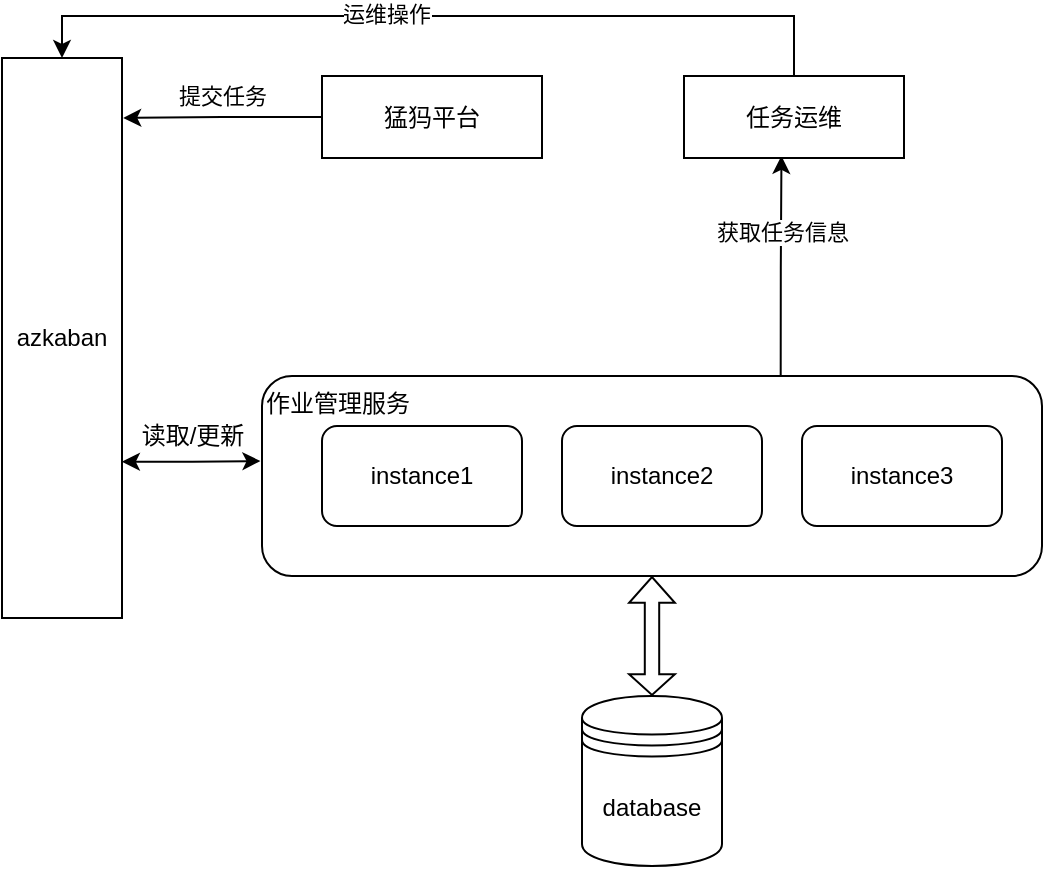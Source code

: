 <mxfile version="14.9.6" type="github">
  <diagram id="mZfhixNXZOIVuUxZR6Ya" name="第 1 页">
    <mxGraphModel dx="813" dy="435" grid="1" gridSize="10" guides="1" tooltips="1" connect="1" arrows="1" fold="1" page="1" pageScale="1" pageWidth="827" pageHeight="1169" math="0" shadow="0">
      <root>
        <mxCell id="0" />
        <mxCell id="1" parent="0" />
        <mxCell id="lOgmBhLKBQTDchqgfmT8-24" style="edgeStyle=orthogonalEdgeStyle;rounded=0;orthogonalLoop=1;jettySize=auto;html=1;exitX=0.5;exitY=1;exitDx=0;exitDy=0;entryX=0.5;entryY=0;entryDx=0;entryDy=0;startArrow=classic;startFill=1;endArrow=classic;endFill=1;shape=flexArrow;width=7.2;startSize=3.954;endSize=3.132;startWidth=14.667;endWidth=14.667;" edge="1" parent="1" source="lOgmBhLKBQTDchqgfmT8-13" target="lOgmBhLKBQTDchqgfmT8-1">
          <mxGeometry relative="1" as="geometry" />
        </mxCell>
        <mxCell id="lOgmBhLKBQTDchqgfmT8-29" style="edgeStyle=orthogonalEdgeStyle;rounded=0;orthogonalLoop=1;jettySize=auto;html=1;exitX=0.665;exitY=-0.001;exitDx=0;exitDy=0;startArrow=none;startFill=0;endArrow=classic;endFill=1;exitPerimeter=0;entryX=0.443;entryY=0.974;entryDx=0;entryDy=0;entryPerimeter=0;" edge="1" parent="1" source="lOgmBhLKBQTDchqgfmT8-13" target="lOgmBhLKBQTDchqgfmT8-16">
          <mxGeometry relative="1" as="geometry">
            <mxPoint x="439" y="182" as="targetPoint" />
          </mxGeometry>
        </mxCell>
        <mxCell id="lOgmBhLKBQTDchqgfmT8-30" value="获取任务信息" style="edgeLabel;html=1;align=center;verticalAlign=middle;resizable=0;points=[];" vertex="1" connectable="0" parent="lOgmBhLKBQTDchqgfmT8-29">
          <mxGeometry x="0.303" relative="1" as="geometry">
            <mxPoint as="offset" />
          </mxGeometry>
        </mxCell>
        <mxCell id="lOgmBhLKBQTDchqgfmT8-13" value="作业管理服务" style="rounded=1;whiteSpace=wrap;html=1;horizontal=1;align=left;verticalAlign=top;" vertex="1" parent="1">
          <mxGeometry x="180" y="300" width="390" height="100" as="geometry" />
        </mxCell>
        <mxCell id="lOgmBhLKBQTDchqgfmT8-1" value="database" style="shape=datastore;whiteSpace=wrap;html=1;" vertex="1" parent="1">
          <mxGeometry x="340" y="460" width="70" height="85" as="geometry" />
        </mxCell>
        <mxCell id="lOgmBhLKBQTDchqgfmT8-2" value="instance1" style="rounded=1;whiteSpace=wrap;html=1;" vertex="1" parent="1">
          <mxGeometry x="210" y="325" width="100" height="50" as="geometry" />
        </mxCell>
        <mxCell id="lOgmBhLKBQTDchqgfmT8-25" style="edgeStyle=orthogonalEdgeStyle;rounded=0;orthogonalLoop=1;jettySize=auto;html=1;exitX=0;exitY=0.5;exitDx=0;exitDy=0;entryX=1.01;entryY=0.107;entryDx=0;entryDy=0;entryPerimeter=0;startArrow=none;startFill=0;endArrow=classic;endFill=1;" edge="1" parent="1" source="lOgmBhLKBQTDchqgfmT8-6" target="lOgmBhLKBQTDchqgfmT8-14">
          <mxGeometry relative="1" as="geometry" />
        </mxCell>
        <mxCell id="lOgmBhLKBQTDchqgfmT8-6" value="猛犸平台" style="rounded=0;whiteSpace=wrap;html=1;" vertex="1" parent="1">
          <mxGeometry x="210" y="150" width="110" height="41" as="geometry" />
        </mxCell>
        <mxCell id="lOgmBhLKBQTDchqgfmT8-22" style="edgeStyle=orthogonalEdgeStyle;rounded=0;orthogonalLoop=1;jettySize=auto;html=1;exitX=0.999;exitY=0.721;exitDx=0;exitDy=0;entryX=-0.002;entryY=0.425;entryDx=0;entryDy=0;entryPerimeter=0;startArrow=classic;startFill=1;endArrow=classic;endFill=1;exitPerimeter=0;" edge="1" parent="1" source="lOgmBhLKBQTDchqgfmT8-14" target="lOgmBhLKBQTDchqgfmT8-13">
          <mxGeometry relative="1" as="geometry" />
        </mxCell>
        <mxCell id="lOgmBhLKBQTDchqgfmT8-14" value="azkaban" style="rounded=0;whiteSpace=wrap;html=1;" vertex="1" parent="1">
          <mxGeometry x="50" y="141" width="60" height="280" as="geometry" />
        </mxCell>
        <mxCell id="lOgmBhLKBQTDchqgfmT8-26" style="edgeStyle=orthogonalEdgeStyle;rounded=0;orthogonalLoop=1;jettySize=auto;html=1;exitX=0.5;exitY=0;exitDx=0;exitDy=0;entryX=0.5;entryY=0;entryDx=0;entryDy=0;startArrow=none;startFill=0;endArrow=classic;endFill=1;" edge="1" parent="1" source="lOgmBhLKBQTDchqgfmT8-16" target="lOgmBhLKBQTDchqgfmT8-14">
          <mxGeometry relative="1" as="geometry">
            <Array as="points">
              <mxPoint x="446" y="120" />
              <mxPoint x="80" y="120" />
            </Array>
          </mxGeometry>
        </mxCell>
        <mxCell id="lOgmBhLKBQTDchqgfmT8-32" value="运维操作" style="edgeLabel;html=1;align=center;verticalAlign=middle;resizable=0;points=[];" vertex="1" connectable="0" parent="lOgmBhLKBQTDchqgfmT8-26">
          <mxGeometry x="0.123" y="-1" relative="1" as="geometry">
            <mxPoint as="offset" />
          </mxGeometry>
        </mxCell>
        <mxCell id="lOgmBhLKBQTDchqgfmT8-16" value="任务运维" style="rounded=0;whiteSpace=wrap;html=1;" vertex="1" parent="1">
          <mxGeometry x="391" y="150" width="110" height="41" as="geometry" />
        </mxCell>
        <mxCell id="lOgmBhLKBQTDchqgfmT8-23" value="读取/更新" style="text;html=1;align=center;verticalAlign=middle;resizable=0;points=[];autosize=1;strokeColor=none;" vertex="1" parent="1">
          <mxGeometry x="110" y="320" width="70" height="20" as="geometry" />
        </mxCell>
        <mxCell id="lOgmBhLKBQTDchqgfmT8-27" value="instance2" style="rounded=1;whiteSpace=wrap;html=1;" vertex="1" parent="1">
          <mxGeometry x="330" y="325" width="100" height="50" as="geometry" />
        </mxCell>
        <mxCell id="lOgmBhLKBQTDchqgfmT8-28" value="instance3" style="rounded=1;whiteSpace=wrap;html=1;" vertex="1" parent="1">
          <mxGeometry x="450" y="325" width="100" height="50" as="geometry" />
        </mxCell>
        <mxCell id="lOgmBhLKBQTDchqgfmT8-31" value="提交任务" style="edgeLabel;html=1;align=center;verticalAlign=middle;resizable=0;points=[];" vertex="1" connectable="0" parent="1">
          <mxGeometry x="160" y="160.001" as="geometry" />
        </mxCell>
      </root>
    </mxGraphModel>
  </diagram>
</mxfile>
